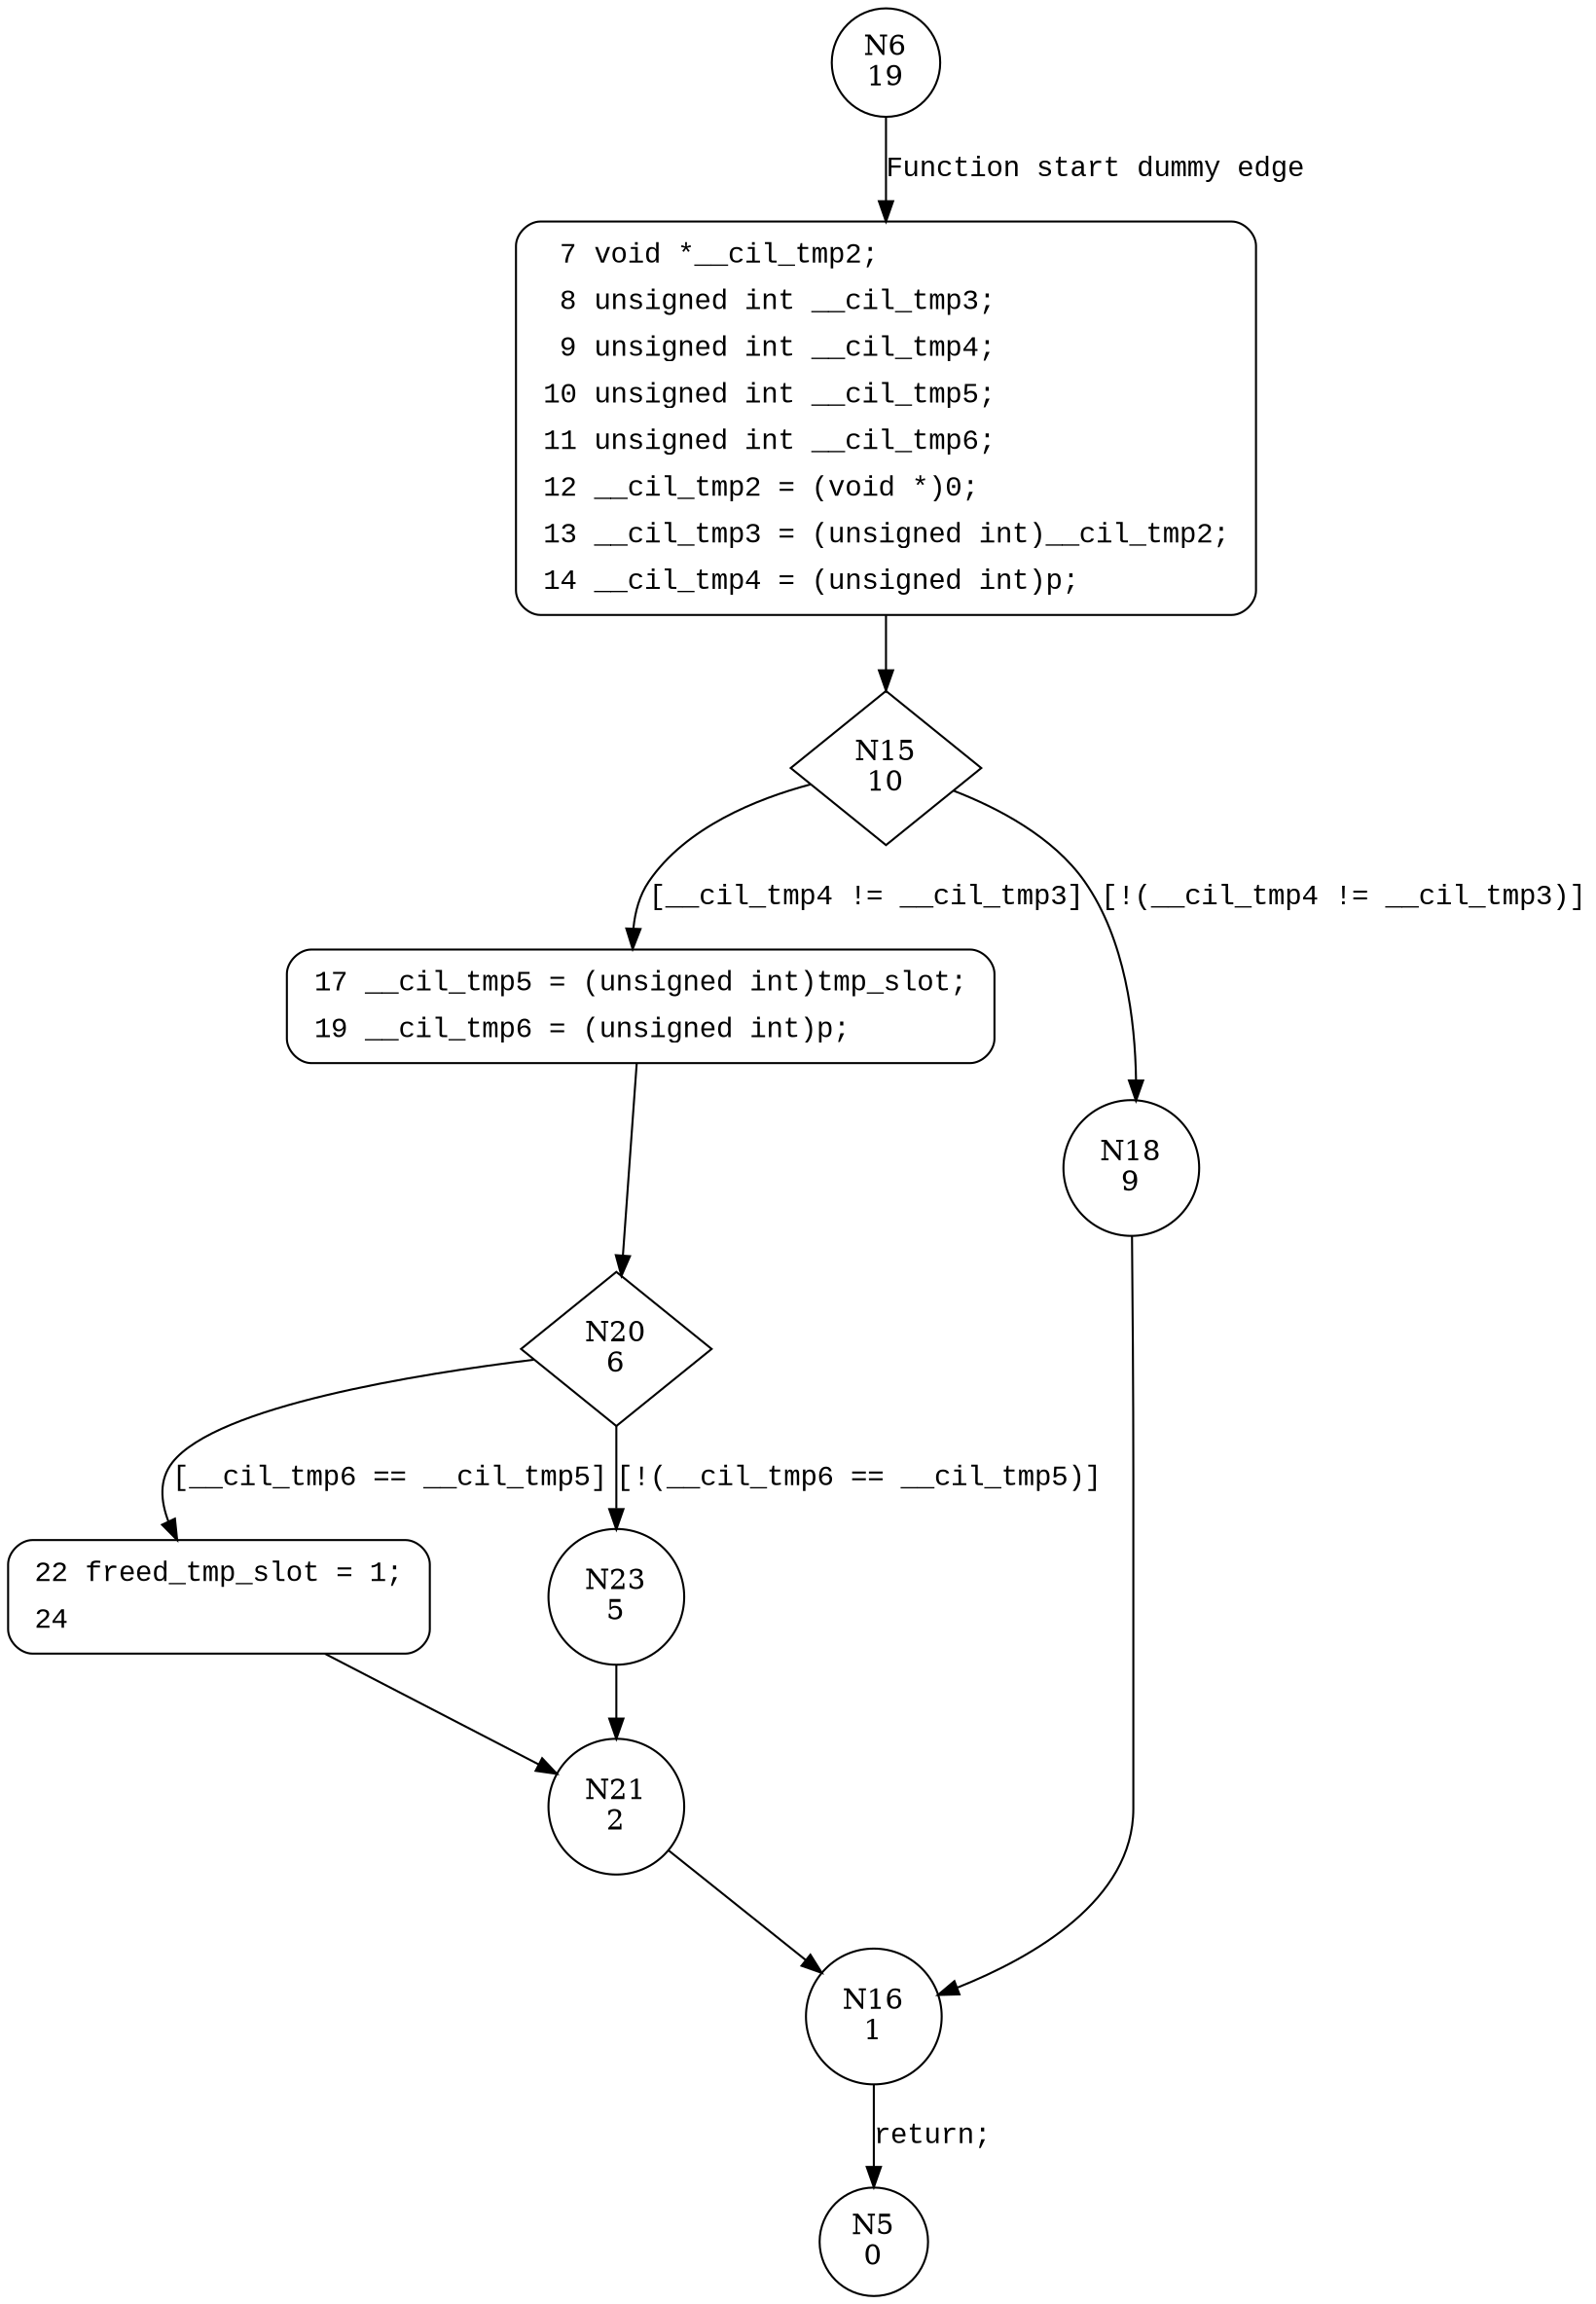 digraph kfree {
6 [shape="circle" label="N6\n19"]
7 [shape="circle" label="N7\n18"]
15 [shape="diamond" label="N15\n10"]
17 [shape="circle" label="N17\n8"]
18 [shape="circle" label="N18\n9"]
16 [shape="circle" label="N16\n1"]
5 [shape="circle" label="N5\n0"]
20 [shape="diamond" label="N20\n6"]
22 [shape="circle" label="N22\n4"]
23 [shape="circle" label="N23\n5"]
21 [shape="circle" label="N21\n2"]
7 [style="filled,bold" penwidth="1" fillcolor="white" fontname="Courier New" shape="Mrecord" label=<<table border="0" cellborder="0" cellpadding="3" bgcolor="white"><tr><td align="right">7</td><td align="left">void *__cil_tmp2;</td></tr><tr><td align="right">8</td><td align="left">unsigned int __cil_tmp3;</td></tr><tr><td align="right">9</td><td align="left">unsigned int __cil_tmp4;</td></tr><tr><td align="right">10</td><td align="left">unsigned int __cil_tmp5;</td></tr><tr><td align="right">11</td><td align="left">unsigned int __cil_tmp6;</td></tr><tr><td align="right">12</td><td align="left">__cil_tmp2 = (void *)0;</td></tr><tr><td align="right">13</td><td align="left">__cil_tmp3 = (unsigned int)__cil_tmp2;</td></tr><tr><td align="right">14</td><td align="left">__cil_tmp4 = (unsigned int)p;</td></tr></table>>]
7 -> 15[label=""]
17 [style="filled,bold" penwidth="1" fillcolor="white" fontname="Courier New" shape="Mrecord" label=<<table border="0" cellborder="0" cellpadding="3" bgcolor="white"><tr><td align="right">17</td><td align="left">__cil_tmp5 = (unsigned int)tmp_slot;</td></tr><tr><td align="right">19</td><td align="left">__cil_tmp6 = (unsigned int)p;</td></tr></table>>]
17 -> 20[label=""]
22 [style="filled,bold" penwidth="1" fillcolor="white" fontname="Courier New" shape="Mrecord" label=<<table border="0" cellborder="0" cellpadding="3" bgcolor="white"><tr><td align="right">22</td><td align="left">freed_tmp_slot = 1;</td></tr><tr><td align="right">24</td><td align="left"></td></tr></table>>]
22 -> 21[label=""]
6 -> 7 [label="Function start dummy edge" fontname="Courier New"]
15 -> 17 [label="[__cil_tmp4 != __cil_tmp3]" fontname="Courier New"]
15 -> 18 [label="[!(__cil_tmp4 != __cil_tmp3)]" fontname="Courier New"]
16 -> 5 [label="return;" fontname="Courier New"]
20 -> 22 [label="[__cil_tmp6 == __cil_tmp5]" fontname="Courier New"]
20 -> 23 [label="[!(__cil_tmp6 == __cil_tmp5)]" fontname="Courier New"]
21 -> 16 [label="" fontname="Courier New"]
18 -> 16 [label="" fontname="Courier New"]
23 -> 21 [label="" fontname="Courier New"]
}